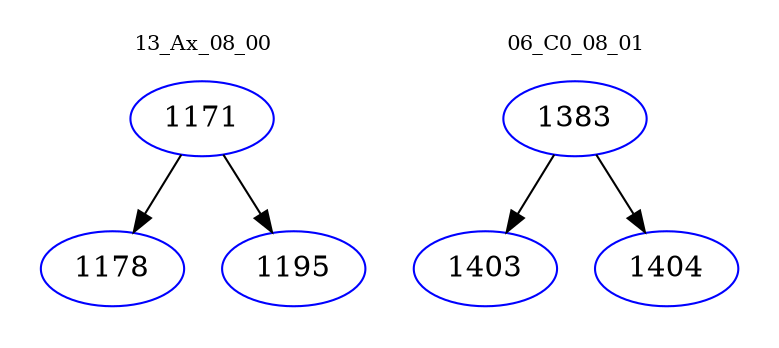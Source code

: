 digraph{
subgraph cluster_0 {
color = white
label = "13_Ax_08_00";
fontsize=10;
T0_1171 [label="1171", color="blue"]
T0_1171 -> T0_1178 [color="black"]
T0_1178 [label="1178", color="blue"]
T0_1171 -> T0_1195 [color="black"]
T0_1195 [label="1195", color="blue"]
}
subgraph cluster_1 {
color = white
label = "06_C0_08_01";
fontsize=10;
T1_1383 [label="1383", color="blue"]
T1_1383 -> T1_1403 [color="black"]
T1_1403 [label="1403", color="blue"]
T1_1383 -> T1_1404 [color="black"]
T1_1404 [label="1404", color="blue"]
}
}
